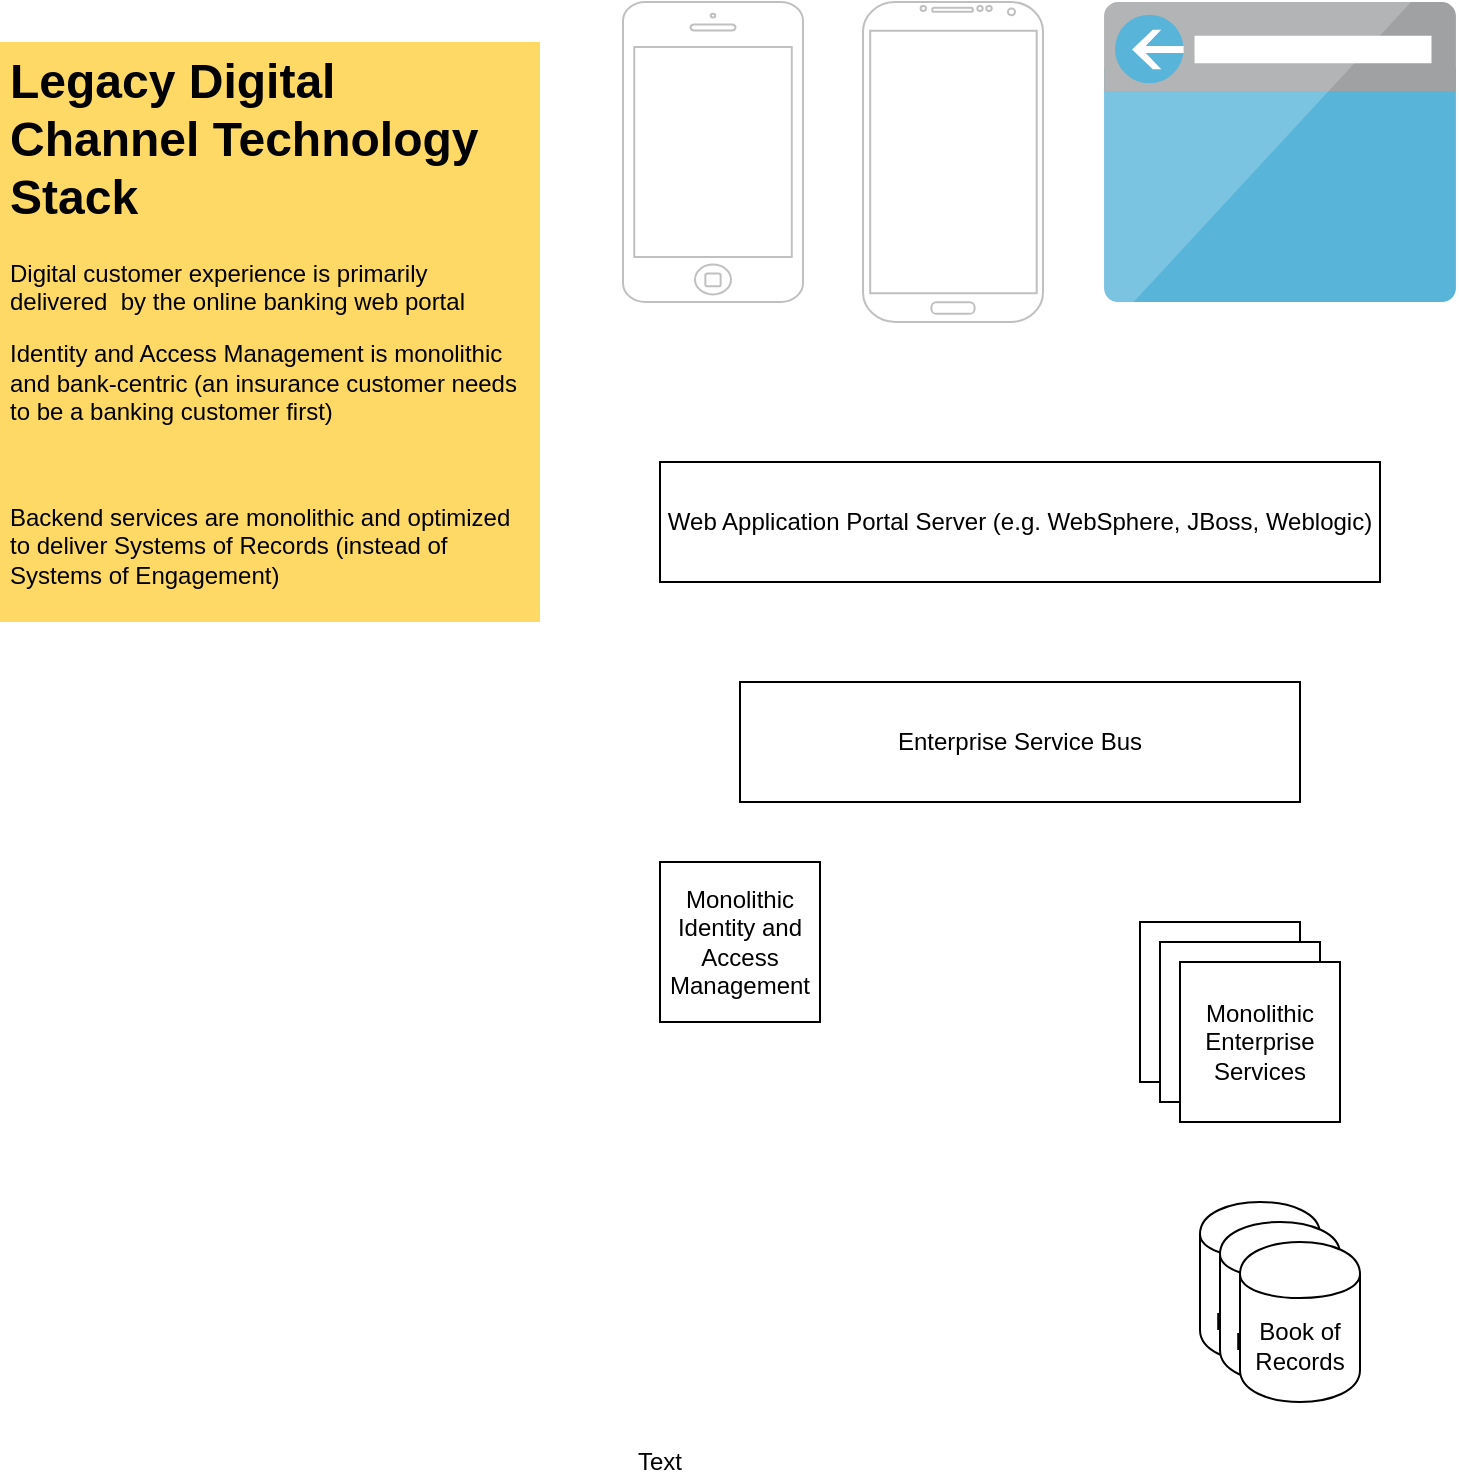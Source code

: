 <mxfile version="10.6.9" type="device"><diagram id="zdJpew7th36dq3ZX2xQD" name="Legacy Stack"><mxGraphModel dx="1458" dy="671" grid="1" gridSize="10" guides="1" tooltips="1" connect="1" arrows="1" fold="1" page="1" pageScale="1" pageWidth="1100" pageHeight="850" math="0" shadow="0"><root><mxCell id="0"/><mxCell id="1" parent="0"/><mxCell id="7CgSOBf90K3jCEfoI9xt-1" value="" style="html=1;verticalLabelPosition=bottom;labelBackgroundColor=#ffffff;verticalAlign=top;shadow=0;dashed=0;strokeWidth=1;shape=mxgraph.ios7.misc.iphone;fillColor=#ffffff;strokeColor=#c0c0c0;" vertex="1" parent="1"><mxGeometry x="381.5" y="30" width="90" height="150" as="geometry"/></mxCell><mxCell id="7CgSOBf90K3jCEfoI9xt-2" value="" style="aspect=fixed;html=1;perimeter=none;align=center;shadow=0;dashed=0;image;fontSize=12;image=img/lib/mscae/Browser.svg;" vertex="1" parent="1"><mxGeometry x="621.5" y="30" width="177" height="150" as="geometry"/></mxCell><mxCell id="7CgSOBf90K3jCEfoI9xt-3" value="" style="verticalLabelPosition=bottom;verticalAlign=top;html=1;shadow=0;dashed=0;strokeWidth=1;shape=mxgraph.android.phone2;fillColor=#ffffff;strokeColor=#c0c0c0;" vertex="1" parent="1"><mxGeometry x="501.5" y="30" width="90" height="160" as="geometry"/></mxCell><mxCell id="7CgSOBf90K3jCEfoI9xt-4" value="Web Application Portal Server (e.g. WebSphere, JBoss, Weblogic)" style="rounded=0;whiteSpace=wrap;html=1;" vertex="1" parent="1"><mxGeometry x="400" y="260" width="360" height="60" as="geometry"/></mxCell><mxCell id="7CgSOBf90K3jCEfoI9xt-6" value="Monolithic Enterprise Services" style="whiteSpace=wrap;html=1;aspect=fixed;" vertex="1" parent="1"><mxGeometry x="640" y="490" width="80" height="80" as="geometry"/></mxCell><mxCell id="7CgSOBf90K3jCEfoI9xt-8" value="Enterprise Service Bus" style="rounded=0;whiteSpace=wrap;html=1;" vertex="1" parent="1"><mxGeometry x="440" y="370" width="280" height="60" as="geometry"/></mxCell><mxCell id="7CgSOBf90K3jCEfoI9xt-10" value="Monolithic Identity and Access Management" style="whiteSpace=wrap;html=1;aspect=fixed;" vertex="1" parent="1"><mxGeometry x="400" y="460" width="80" height="80" as="geometry"/></mxCell><mxCell id="7CgSOBf90K3jCEfoI9xt-11" value="Monolithic Enterprise Services" style="whiteSpace=wrap;html=1;aspect=fixed;" vertex="1" parent="1"><mxGeometry x="650" y="500" width="80" height="80" as="geometry"/></mxCell><mxCell id="7CgSOBf90K3jCEfoI9xt-12" value="Monolithic Enterprise Services" style="whiteSpace=wrap;html=1;aspect=fixed;" vertex="1" parent="1"><mxGeometry x="660" y="510" width="80" height="80" as="geometry"/></mxCell><mxCell id="7CgSOBf90K3jCEfoI9xt-16" value="Book of Records" style="shape=cylinder;whiteSpace=wrap;html=1;boundedLbl=1;backgroundOutline=1;" vertex="1" parent="1"><mxGeometry x="670" y="630" width="60" height="80" as="geometry"/></mxCell><mxCell id="7CgSOBf90K3jCEfoI9xt-17" value="Book of Records" style="shape=cylinder;whiteSpace=wrap;html=1;boundedLbl=1;backgroundOutline=1;" vertex="1" parent="1"><mxGeometry x="680" y="640" width="60" height="80" as="geometry"/></mxCell><mxCell id="7CgSOBf90K3jCEfoI9xt-19" value="Book of Records" style="shape=cylinder;whiteSpace=wrap;html=1;boundedLbl=1;backgroundOutline=1;" vertex="1" parent="1"><mxGeometry x="690" y="650" width="60" height="80" as="geometry"/></mxCell><mxCell id="7CgSOBf90K3jCEfoI9xt-20" value="Text" style="text;html=1;strokeColor=none;fillColor=none;align=center;verticalAlign=middle;whiteSpace=wrap;rounded=0;" vertex="1" parent="1"><mxGeometry x="380" y="750" width="40" height="20" as="geometry"/></mxCell><mxCell id="7CgSOBf90K3jCEfoI9xt-22" value="&lt;h1&gt;Legacy Digital Channel Technology Stack&lt;/h1&gt;&lt;p&gt;Digital customer experience is primarily delivered&amp;nbsp; by the online banking web portal&lt;/p&gt;&lt;p&gt;Identity and Access Management is monolithic and bank-centric (an insurance customer needs to be a banking customer first)&lt;/p&gt;&lt;p&gt;&lt;br&gt;&lt;/p&gt;&lt;p&gt;Backend services are monolithic and optimized to deliver Systems of Records (instead of Systems of Engagement)&lt;/p&gt;&lt;p&gt;&lt;br&gt;&lt;/p&gt;&lt;p&gt;&lt;br&gt;&lt;/p&gt;" style="text;html=1;strokeColor=none;fillColor=#FFD966;spacing=5;spacingTop=-20;whiteSpace=wrap;overflow=hidden;rounded=0;" vertex="1" parent="1"><mxGeometry x="70" y="50" width="270" height="290" as="geometry"/></mxCell></root></mxGraphModel></diagram></mxfile>